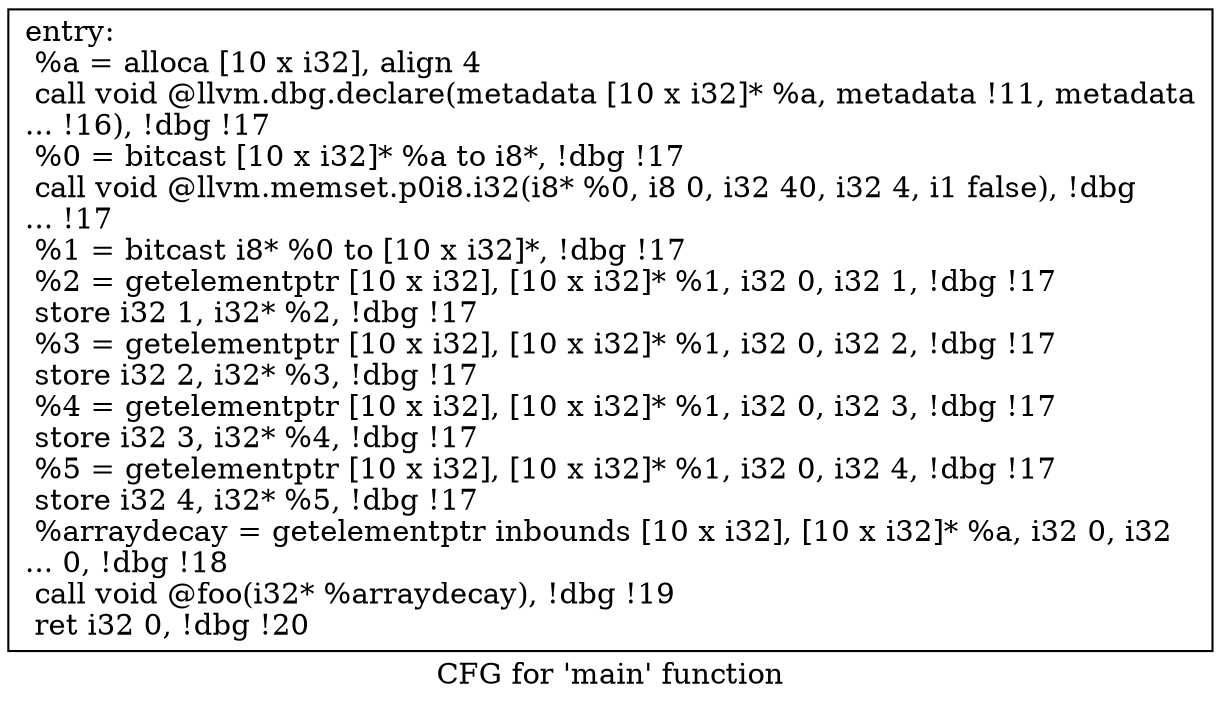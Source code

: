 digraph "CFG for 'main' function" {
	label="CFG for 'main' function";

	Node0x5cdb5b0 [shape=record,label="{entry:\l  %a = alloca [10 x i32], align 4\l  call void @llvm.dbg.declare(metadata [10 x i32]* %a, metadata !11, metadata\l... !16), !dbg !17\l  %0 = bitcast [10 x i32]* %a to i8*, !dbg !17\l  call void @llvm.memset.p0i8.i32(i8* %0, i8 0, i32 40, i32 4, i1 false), !dbg\l... !17\l  %1 = bitcast i8* %0 to [10 x i32]*, !dbg !17\l  %2 = getelementptr [10 x i32], [10 x i32]* %1, i32 0, i32 1, !dbg !17\l  store i32 1, i32* %2, !dbg !17\l  %3 = getelementptr [10 x i32], [10 x i32]* %1, i32 0, i32 2, !dbg !17\l  store i32 2, i32* %3, !dbg !17\l  %4 = getelementptr [10 x i32], [10 x i32]* %1, i32 0, i32 3, !dbg !17\l  store i32 3, i32* %4, !dbg !17\l  %5 = getelementptr [10 x i32], [10 x i32]* %1, i32 0, i32 4, !dbg !17\l  store i32 4, i32* %5, !dbg !17\l  %arraydecay = getelementptr inbounds [10 x i32], [10 x i32]* %a, i32 0, i32\l... 0, !dbg !18\l  call void @foo(i32* %arraydecay), !dbg !19\l  ret i32 0, !dbg !20\l}"];
}
